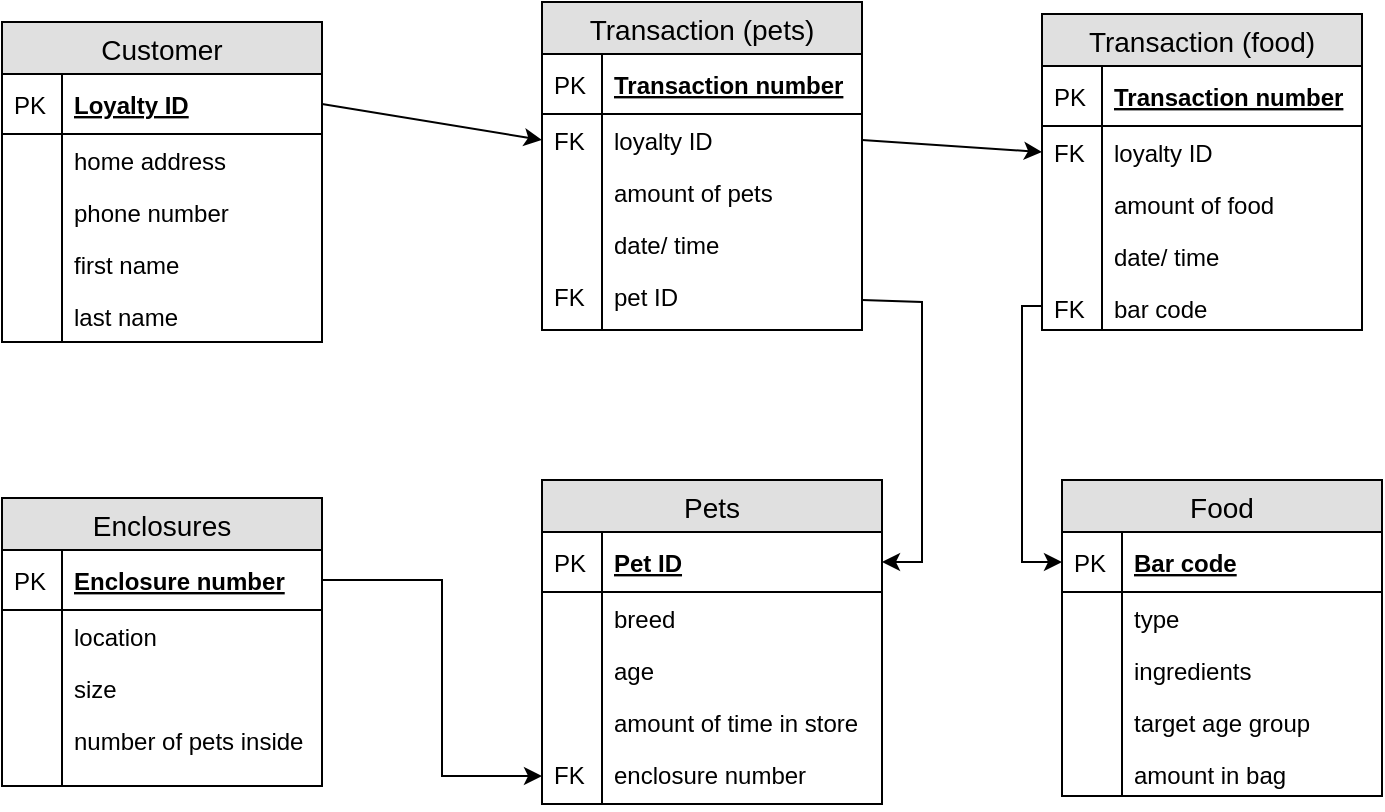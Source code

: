 <mxfile version="12.6.8" type="github">
  <diagram id="C5RBs43oDa-KdzZeNtuy" name="Page-1">
    <mxGraphModel dx="946" dy="662" grid="1" gridSize="10" guides="1" tooltips="1" connect="1" arrows="1" fold="1" page="1" pageScale="1" pageWidth="827" pageHeight="1169" math="0" shadow="0">
      <root>
        <mxCell id="WIyWlLk6GJQsqaUBKTNV-0"/>
        <mxCell id="WIyWlLk6GJQsqaUBKTNV-1" parent="WIyWlLk6GJQsqaUBKTNV-0"/>
        <mxCell id="_W-aGbbJyb8GaxxT5gk7-0" value="Customer" style="swimlane;fontStyle=0;childLayout=stackLayout;horizontal=1;startSize=26;fillColor=#e0e0e0;horizontalStack=0;resizeParent=1;resizeParentMax=0;resizeLast=0;collapsible=1;marginBottom=0;swimlaneFillColor=#ffffff;align=center;fontSize=14;" vertex="1" parent="WIyWlLk6GJQsqaUBKTNV-1">
          <mxGeometry x="30" y="50" width="160" height="160" as="geometry"/>
        </mxCell>
        <mxCell id="_W-aGbbJyb8GaxxT5gk7-1" value="Loyalty ID" style="shape=partialRectangle;top=0;left=0;right=0;bottom=1;align=left;verticalAlign=middle;fillColor=none;spacingLeft=34;spacingRight=4;overflow=hidden;rotatable=0;points=[[0,0.5],[1,0.5]];portConstraint=eastwest;dropTarget=0;fontStyle=5;fontSize=12;" vertex="1" parent="_W-aGbbJyb8GaxxT5gk7-0">
          <mxGeometry y="26" width="160" height="30" as="geometry"/>
        </mxCell>
        <mxCell id="_W-aGbbJyb8GaxxT5gk7-2" value="PK" style="shape=partialRectangle;top=0;left=0;bottom=0;fillColor=none;align=left;verticalAlign=middle;spacingLeft=4;spacingRight=4;overflow=hidden;rotatable=0;points=[];portConstraint=eastwest;part=1;fontSize=12;" vertex="1" connectable="0" parent="_W-aGbbJyb8GaxxT5gk7-1">
          <mxGeometry width="30" height="30" as="geometry"/>
        </mxCell>
        <mxCell id="_W-aGbbJyb8GaxxT5gk7-3" value="home address" style="shape=partialRectangle;top=0;left=0;right=0;bottom=0;align=left;verticalAlign=top;fillColor=none;spacingLeft=34;spacingRight=4;overflow=hidden;rotatable=0;points=[[0,0.5],[1,0.5]];portConstraint=eastwest;dropTarget=0;fontSize=12;" vertex="1" parent="_W-aGbbJyb8GaxxT5gk7-0">
          <mxGeometry y="56" width="160" height="26" as="geometry"/>
        </mxCell>
        <mxCell id="_W-aGbbJyb8GaxxT5gk7-4" value="" style="shape=partialRectangle;top=0;left=0;bottom=0;fillColor=none;align=left;verticalAlign=top;spacingLeft=4;spacingRight=4;overflow=hidden;rotatable=0;points=[];portConstraint=eastwest;part=1;fontSize=12;" vertex="1" connectable="0" parent="_W-aGbbJyb8GaxxT5gk7-3">
          <mxGeometry width="30" height="26" as="geometry"/>
        </mxCell>
        <mxCell id="_W-aGbbJyb8GaxxT5gk7-5" value="phone number" style="shape=partialRectangle;top=0;left=0;right=0;bottom=0;align=left;verticalAlign=top;fillColor=none;spacingLeft=34;spacingRight=4;overflow=hidden;rotatable=0;points=[[0,0.5],[1,0.5]];portConstraint=eastwest;dropTarget=0;fontSize=12;" vertex="1" parent="_W-aGbbJyb8GaxxT5gk7-0">
          <mxGeometry y="82" width="160" height="26" as="geometry"/>
        </mxCell>
        <mxCell id="_W-aGbbJyb8GaxxT5gk7-6" value="" style="shape=partialRectangle;top=0;left=0;bottom=0;fillColor=none;align=left;verticalAlign=top;spacingLeft=4;spacingRight=4;overflow=hidden;rotatable=0;points=[];portConstraint=eastwest;part=1;fontSize=12;" vertex="1" connectable="0" parent="_W-aGbbJyb8GaxxT5gk7-5">
          <mxGeometry width="30" height="26" as="geometry"/>
        </mxCell>
        <mxCell id="_W-aGbbJyb8GaxxT5gk7-7" value="first name" style="shape=partialRectangle;top=0;left=0;right=0;bottom=0;align=left;verticalAlign=top;fillColor=none;spacingLeft=34;spacingRight=4;overflow=hidden;rotatable=0;points=[[0,0.5],[1,0.5]];portConstraint=eastwest;dropTarget=0;fontSize=12;" vertex="1" parent="_W-aGbbJyb8GaxxT5gk7-0">
          <mxGeometry y="108" width="160" height="26" as="geometry"/>
        </mxCell>
        <mxCell id="_W-aGbbJyb8GaxxT5gk7-8" value="" style="shape=partialRectangle;top=0;left=0;bottom=0;fillColor=none;align=left;verticalAlign=top;spacingLeft=4;spacingRight=4;overflow=hidden;rotatable=0;points=[];portConstraint=eastwest;part=1;fontSize=12;" vertex="1" connectable="0" parent="_W-aGbbJyb8GaxxT5gk7-7">
          <mxGeometry width="30" height="26" as="geometry"/>
        </mxCell>
        <mxCell id="_W-aGbbJyb8GaxxT5gk7-9" value="last name&#xa;" style="shape=partialRectangle;top=0;left=0;right=0;bottom=0;align=left;verticalAlign=top;fillColor=none;spacingLeft=34;spacingRight=4;overflow=hidden;rotatable=0;points=[[0,0.5],[1,0.5]];portConstraint=eastwest;dropTarget=0;fontSize=12;" vertex="1" parent="_W-aGbbJyb8GaxxT5gk7-0">
          <mxGeometry y="134" width="160" height="26" as="geometry"/>
        </mxCell>
        <mxCell id="_W-aGbbJyb8GaxxT5gk7-10" value="" style="shape=partialRectangle;top=0;left=0;bottom=0;fillColor=none;align=left;verticalAlign=top;spacingLeft=4;spacingRight=4;overflow=hidden;rotatable=0;points=[];portConstraint=eastwest;part=1;fontSize=12;" vertex="1" connectable="0" parent="_W-aGbbJyb8GaxxT5gk7-9">
          <mxGeometry width="30" height="26.0" as="geometry"/>
        </mxCell>
        <mxCell id="_W-aGbbJyb8GaxxT5gk7-22" value="Transaction (pets)" style="swimlane;fontStyle=0;childLayout=stackLayout;horizontal=1;startSize=26;fillColor=#e0e0e0;horizontalStack=0;resizeParent=1;resizeParentMax=0;resizeLast=0;collapsible=1;marginBottom=0;swimlaneFillColor=#ffffff;align=center;fontSize=14;" vertex="1" parent="WIyWlLk6GJQsqaUBKTNV-1">
          <mxGeometry x="300" y="40" width="160" height="164" as="geometry"/>
        </mxCell>
        <mxCell id="_W-aGbbJyb8GaxxT5gk7-23" value="Transaction number" style="shape=partialRectangle;top=0;left=0;right=0;bottom=1;align=left;verticalAlign=middle;fillColor=none;spacingLeft=34;spacingRight=4;overflow=hidden;rotatable=0;points=[[0,0.5],[1,0.5]];portConstraint=eastwest;dropTarget=0;fontStyle=5;fontSize=12;" vertex="1" parent="_W-aGbbJyb8GaxxT5gk7-22">
          <mxGeometry y="26" width="160" height="30" as="geometry"/>
        </mxCell>
        <mxCell id="_W-aGbbJyb8GaxxT5gk7-24" value="PK" style="shape=partialRectangle;top=0;left=0;bottom=0;fillColor=none;align=left;verticalAlign=middle;spacingLeft=4;spacingRight=4;overflow=hidden;rotatable=0;points=[];portConstraint=eastwest;part=1;fontSize=12;" vertex="1" connectable="0" parent="_W-aGbbJyb8GaxxT5gk7-23">
          <mxGeometry width="30" height="30" as="geometry"/>
        </mxCell>
        <mxCell id="_W-aGbbJyb8GaxxT5gk7-25" value="loyalty ID" style="shape=partialRectangle;top=0;left=0;right=0;bottom=0;align=left;verticalAlign=top;fillColor=none;spacingLeft=34;spacingRight=4;overflow=hidden;rotatable=0;points=[[0,0.5],[1,0.5]];portConstraint=eastwest;dropTarget=0;fontSize=12;" vertex="1" parent="_W-aGbbJyb8GaxxT5gk7-22">
          <mxGeometry y="56" width="160" height="26" as="geometry"/>
        </mxCell>
        <mxCell id="_W-aGbbJyb8GaxxT5gk7-26" value="FK" style="shape=partialRectangle;top=0;left=0;bottom=0;fillColor=none;align=left;verticalAlign=top;spacingLeft=4;spacingRight=4;overflow=hidden;rotatable=0;points=[];portConstraint=eastwest;part=1;fontSize=12;" vertex="1" connectable="0" parent="_W-aGbbJyb8GaxxT5gk7-25">
          <mxGeometry width="30" height="26" as="geometry"/>
        </mxCell>
        <mxCell id="_W-aGbbJyb8GaxxT5gk7-27" value="amount of pets" style="shape=partialRectangle;top=0;left=0;right=0;bottom=0;align=left;verticalAlign=top;fillColor=none;spacingLeft=34;spacingRight=4;overflow=hidden;rotatable=0;points=[[0,0.5],[1,0.5]];portConstraint=eastwest;dropTarget=0;fontSize=12;" vertex="1" parent="_W-aGbbJyb8GaxxT5gk7-22">
          <mxGeometry y="82" width="160" height="26" as="geometry"/>
        </mxCell>
        <mxCell id="_W-aGbbJyb8GaxxT5gk7-28" value="" style="shape=partialRectangle;top=0;left=0;bottom=0;fillColor=none;align=left;verticalAlign=top;spacingLeft=4;spacingRight=4;overflow=hidden;rotatable=0;points=[];portConstraint=eastwest;part=1;fontSize=12;" vertex="1" connectable="0" parent="_W-aGbbJyb8GaxxT5gk7-27">
          <mxGeometry width="30" height="26" as="geometry"/>
        </mxCell>
        <mxCell id="_W-aGbbJyb8GaxxT5gk7-29" value="date/ time" style="shape=partialRectangle;top=0;left=0;right=0;bottom=0;align=left;verticalAlign=top;fillColor=none;spacingLeft=34;spacingRight=4;overflow=hidden;rotatable=0;points=[[0,0.5],[1,0.5]];portConstraint=eastwest;dropTarget=0;fontSize=12;" vertex="1" parent="_W-aGbbJyb8GaxxT5gk7-22">
          <mxGeometry y="108" width="160" height="26" as="geometry"/>
        </mxCell>
        <mxCell id="_W-aGbbJyb8GaxxT5gk7-30" value="" style="shape=partialRectangle;top=0;left=0;bottom=0;fillColor=none;align=left;verticalAlign=top;spacingLeft=4;spacingRight=4;overflow=hidden;rotatable=0;points=[];portConstraint=eastwest;part=1;fontSize=12;" vertex="1" connectable="0" parent="_W-aGbbJyb8GaxxT5gk7-29">
          <mxGeometry width="30" height="26" as="geometry"/>
        </mxCell>
        <mxCell id="_W-aGbbJyb8GaxxT5gk7-31" value="pet ID" style="shape=partialRectangle;top=0;left=0;right=0;bottom=0;align=left;verticalAlign=top;fillColor=none;spacingLeft=34;spacingRight=4;overflow=hidden;rotatable=0;points=[[0,0.5],[1,0.5]];portConstraint=eastwest;dropTarget=0;fontSize=12;" vertex="1" parent="_W-aGbbJyb8GaxxT5gk7-22">
          <mxGeometry y="134" width="160" height="30" as="geometry"/>
        </mxCell>
        <mxCell id="_W-aGbbJyb8GaxxT5gk7-32" value="FK" style="shape=partialRectangle;top=0;left=0;bottom=0;fillColor=none;align=left;verticalAlign=top;spacingLeft=4;spacingRight=4;overflow=hidden;rotatable=0;points=[];portConstraint=eastwest;part=1;fontSize=12;" vertex="1" connectable="0" parent="_W-aGbbJyb8GaxxT5gk7-31">
          <mxGeometry width="30" height="30" as="geometry"/>
        </mxCell>
        <mxCell id="_W-aGbbJyb8GaxxT5gk7-33" value="Food" style="swimlane;fontStyle=0;childLayout=stackLayout;horizontal=1;startSize=26;fillColor=#e0e0e0;horizontalStack=0;resizeParent=1;resizeParentMax=0;resizeLast=0;collapsible=1;marginBottom=0;swimlaneFillColor=#ffffff;align=center;fontSize=14;" vertex="1" parent="WIyWlLk6GJQsqaUBKTNV-1">
          <mxGeometry x="560" y="279" width="160" height="158" as="geometry"/>
        </mxCell>
        <mxCell id="_W-aGbbJyb8GaxxT5gk7-34" value="Bar code" style="shape=partialRectangle;top=0;left=0;right=0;bottom=1;align=left;verticalAlign=middle;fillColor=none;spacingLeft=34;spacingRight=4;overflow=hidden;rotatable=0;points=[[0,0.5],[1,0.5]];portConstraint=eastwest;dropTarget=0;fontStyle=5;fontSize=12;" vertex="1" parent="_W-aGbbJyb8GaxxT5gk7-33">
          <mxGeometry y="26" width="160" height="30" as="geometry"/>
        </mxCell>
        <mxCell id="_W-aGbbJyb8GaxxT5gk7-35" value="PK" style="shape=partialRectangle;top=0;left=0;bottom=0;fillColor=none;align=left;verticalAlign=middle;spacingLeft=4;spacingRight=4;overflow=hidden;rotatable=0;points=[];portConstraint=eastwest;part=1;fontSize=12;" vertex="1" connectable="0" parent="_W-aGbbJyb8GaxxT5gk7-34">
          <mxGeometry width="30" height="30" as="geometry"/>
        </mxCell>
        <mxCell id="_W-aGbbJyb8GaxxT5gk7-36" value="type" style="shape=partialRectangle;top=0;left=0;right=0;bottom=0;align=left;verticalAlign=top;fillColor=none;spacingLeft=34;spacingRight=4;overflow=hidden;rotatable=0;points=[[0,0.5],[1,0.5]];portConstraint=eastwest;dropTarget=0;fontSize=12;" vertex="1" parent="_W-aGbbJyb8GaxxT5gk7-33">
          <mxGeometry y="56" width="160" height="26" as="geometry"/>
        </mxCell>
        <mxCell id="_W-aGbbJyb8GaxxT5gk7-37" value="" style="shape=partialRectangle;top=0;left=0;bottom=0;fillColor=none;align=left;verticalAlign=top;spacingLeft=4;spacingRight=4;overflow=hidden;rotatable=0;points=[];portConstraint=eastwest;part=1;fontSize=12;" vertex="1" connectable="0" parent="_W-aGbbJyb8GaxxT5gk7-36">
          <mxGeometry width="30" height="26" as="geometry"/>
        </mxCell>
        <mxCell id="_W-aGbbJyb8GaxxT5gk7-38" value="ingredients" style="shape=partialRectangle;top=0;left=0;right=0;bottom=0;align=left;verticalAlign=top;fillColor=none;spacingLeft=34;spacingRight=4;overflow=hidden;rotatable=0;points=[[0,0.5],[1,0.5]];portConstraint=eastwest;dropTarget=0;fontSize=12;" vertex="1" parent="_W-aGbbJyb8GaxxT5gk7-33">
          <mxGeometry y="82" width="160" height="26" as="geometry"/>
        </mxCell>
        <mxCell id="_W-aGbbJyb8GaxxT5gk7-39" value="" style="shape=partialRectangle;top=0;left=0;bottom=0;fillColor=none;align=left;verticalAlign=top;spacingLeft=4;spacingRight=4;overflow=hidden;rotatable=0;points=[];portConstraint=eastwest;part=1;fontSize=12;" vertex="1" connectable="0" parent="_W-aGbbJyb8GaxxT5gk7-38">
          <mxGeometry width="30" height="26" as="geometry"/>
        </mxCell>
        <mxCell id="_W-aGbbJyb8GaxxT5gk7-40" value="target age group" style="shape=partialRectangle;top=0;left=0;right=0;bottom=0;align=left;verticalAlign=top;fillColor=none;spacingLeft=34;spacingRight=4;overflow=hidden;rotatable=0;points=[[0,0.5],[1,0.5]];portConstraint=eastwest;dropTarget=0;fontSize=12;" vertex="1" parent="_W-aGbbJyb8GaxxT5gk7-33">
          <mxGeometry y="108" width="160" height="26" as="geometry"/>
        </mxCell>
        <mxCell id="_W-aGbbJyb8GaxxT5gk7-41" value="" style="shape=partialRectangle;top=0;left=0;bottom=0;fillColor=none;align=left;verticalAlign=top;spacingLeft=4;spacingRight=4;overflow=hidden;rotatable=0;points=[];portConstraint=eastwest;part=1;fontSize=12;" vertex="1" connectable="0" parent="_W-aGbbJyb8GaxxT5gk7-40">
          <mxGeometry width="30" height="26" as="geometry"/>
        </mxCell>
        <mxCell id="_W-aGbbJyb8GaxxT5gk7-42" value="amount in bag" style="shape=partialRectangle;top=0;left=0;right=0;bottom=0;align=left;verticalAlign=top;fillColor=none;spacingLeft=34;spacingRight=4;overflow=hidden;rotatable=0;points=[[0,0.5],[1,0.5]];portConstraint=eastwest;dropTarget=0;fontSize=12;" vertex="1" parent="_W-aGbbJyb8GaxxT5gk7-33">
          <mxGeometry y="134" width="160" height="24" as="geometry"/>
        </mxCell>
        <mxCell id="_W-aGbbJyb8GaxxT5gk7-43" value="" style="shape=partialRectangle;top=0;left=0;bottom=0;fillColor=none;align=left;verticalAlign=top;spacingLeft=4;spacingRight=4;overflow=hidden;rotatable=0;points=[];portConstraint=eastwest;part=1;fontSize=12;" vertex="1" connectable="0" parent="_W-aGbbJyb8GaxxT5gk7-42">
          <mxGeometry width="30" height="24" as="geometry"/>
        </mxCell>
        <mxCell id="_W-aGbbJyb8GaxxT5gk7-44" value="Enclosures" style="swimlane;fontStyle=0;childLayout=stackLayout;horizontal=1;startSize=26;fillColor=#e0e0e0;horizontalStack=0;resizeParent=1;resizeParentMax=0;resizeLast=0;collapsible=1;marginBottom=0;swimlaneFillColor=#ffffff;align=center;fontSize=14;" vertex="1" parent="WIyWlLk6GJQsqaUBKTNV-1">
          <mxGeometry x="30" y="288" width="160" height="144" as="geometry"/>
        </mxCell>
        <mxCell id="_W-aGbbJyb8GaxxT5gk7-45" value="Enclosure number" style="shape=partialRectangle;top=0;left=0;right=0;bottom=1;align=left;verticalAlign=middle;fillColor=none;spacingLeft=34;spacingRight=4;overflow=hidden;rotatable=0;points=[[0,0.5],[1,0.5]];portConstraint=eastwest;dropTarget=0;fontStyle=5;fontSize=12;" vertex="1" parent="_W-aGbbJyb8GaxxT5gk7-44">
          <mxGeometry y="26" width="160" height="30" as="geometry"/>
        </mxCell>
        <mxCell id="_W-aGbbJyb8GaxxT5gk7-46" value="PK" style="shape=partialRectangle;top=0;left=0;bottom=0;fillColor=none;align=left;verticalAlign=middle;spacingLeft=4;spacingRight=4;overflow=hidden;rotatable=0;points=[];portConstraint=eastwest;part=1;fontSize=12;" vertex="1" connectable="0" parent="_W-aGbbJyb8GaxxT5gk7-45">
          <mxGeometry width="30" height="30" as="geometry"/>
        </mxCell>
        <mxCell id="_W-aGbbJyb8GaxxT5gk7-47" value="location" style="shape=partialRectangle;top=0;left=0;right=0;bottom=0;align=left;verticalAlign=top;fillColor=none;spacingLeft=34;spacingRight=4;overflow=hidden;rotatable=0;points=[[0,0.5],[1,0.5]];portConstraint=eastwest;dropTarget=0;fontSize=12;" vertex="1" parent="_W-aGbbJyb8GaxxT5gk7-44">
          <mxGeometry y="56" width="160" height="26" as="geometry"/>
        </mxCell>
        <mxCell id="_W-aGbbJyb8GaxxT5gk7-48" value="" style="shape=partialRectangle;top=0;left=0;bottom=0;fillColor=none;align=left;verticalAlign=top;spacingLeft=4;spacingRight=4;overflow=hidden;rotatable=0;points=[];portConstraint=eastwest;part=1;fontSize=12;" vertex="1" connectable="0" parent="_W-aGbbJyb8GaxxT5gk7-47">
          <mxGeometry width="30" height="26" as="geometry"/>
        </mxCell>
        <mxCell id="_W-aGbbJyb8GaxxT5gk7-49" value="size" style="shape=partialRectangle;top=0;left=0;right=0;bottom=0;align=left;verticalAlign=top;fillColor=none;spacingLeft=34;spacingRight=4;overflow=hidden;rotatable=0;points=[[0,0.5],[1,0.5]];portConstraint=eastwest;dropTarget=0;fontSize=12;" vertex="1" parent="_W-aGbbJyb8GaxxT5gk7-44">
          <mxGeometry y="82" width="160" height="26" as="geometry"/>
        </mxCell>
        <mxCell id="_W-aGbbJyb8GaxxT5gk7-50" value="" style="shape=partialRectangle;top=0;left=0;bottom=0;fillColor=none;align=left;verticalAlign=top;spacingLeft=4;spacingRight=4;overflow=hidden;rotatable=0;points=[];portConstraint=eastwest;part=1;fontSize=12;" vertex="1" connectable="0" parent="_W-aGbbJyb8GaxxT5gk7-49">
          <mxGeometry width="30" height="26" as="geometry"/>
        </mxCell>
        <mxCell id="_W-aGbbJyb8GaxxT5gk7-51" value="number of pets inside" style="shape=partialRectangle;top=0;left=0;right=0;bottom=0;align=left;verticalAlign=top;fillColor=none;spacingLeft=34;spacingRight=4;overflow=hidden;rotatable=0;points=[[0,0.5],[1,0.5]];portConstraint=eastwest;dropTarget=0;fontSize=12;" vertex="1" parent="_W-aGbbJyb8GaxxT5gk7-44">
          <mxGeometry y="108" width="160" height="26" as="geometry"/>
        </mxCell>
        <mxCell id="_W-aGbbJyb8GaxxT5gk7-52" value="" style="shape=partialRectangle;top=0;left=0;bottom=0;fillColor=none;align=left;verticalAlign=top;spacingLeft=4;spacingRight=4;overflow=hidden;rotatable=0;points=[];portConstraint=eastwest;part=1;fontSize=12;" vertex="1" connectable="0" parent="_W-aGbbJyb8GaxxT5gk7-51">
          <mxGeometry width="30" height="26" as="geometry"/>
        </mxCell>
        <mxCell id="_W-aGbbJyb8GaxxT5gk7-53" value="" style="shape=partialRectangle;top=0;left=0;right=0;bottom=0;align=left;verticalAlign=top;fillColor=none;spacingLeft=34;spacingRight=4;overflow=hidden;rotatable=0;points=[[0,0.5],[1,0.5]];portConstraint=eastwest;dropTarget=0;fontSize=12;" vertex="1" parent="_W-aGbbJyb8GaxxT5gk7-44">
          <mxGeometry y="134" width="160" height="10" as="geometry"/>
        </mxCell>
        <mxCell id="_W-aGbbJyb8GaxxT5gk7-54" value="" style="shape=partialRectangle;top=0;left=0;bottom=0;fillColor=none;align=left;verticalAlign=top;spacingLeft=4;spacingRight=4;overflow=hidden;rotatable=0;points=[];portConstraint=eastwest;part=1;fontSize=12;" vertex="1" connectable="0" parent="_W-aGbbJyb8GaxxT5gk7-53">
          <mxGeometry width="30" height="10" as="geometry"/>
        </mxCell>
        <mxCell id="_W-aGbbJyb8GaxxT5gk7-55" value="Pets" style="swimlane;fontStyle=0;childLayout=stackLayout;horizontal=1;startSize=26;fillColor=#e0e0e0;horizontalStack=0;resizeParent=1;resizeParentMax=0;resizeLast=0;collapsible=1;marginBottom=0;swimlaneFillColor=#ffffff;align=center;fontSize=14;" vertex="1" parent="WIyWlLk6GJQsqaUBKTNV-1">
          <mxGeometry x="300" y="279" width="170" height="162" as="geometry"/>
        </mxCell>
        <mxCell id="_W-aGbbJyb8GaxxT5gk7-56" value="Pet ID" style="shape=partialRectangle;top=0;left=0;right=0;bottom=1;align=left;verticalAlign=middle;fillColor=none;spacingLeft=34;spacingRight=4;overflow=hidden;rotatable=0;points=[[0,0.5],[1,0.5]];portConstraint=eastwest;dropTarget=0;fontStyle=5;fontSize=12;" vertex="1" parent="_W-aGbbJyb8GaxxT5gk7-55">
          <mxGeometry y="26" width="170" height="30" as="geometry"/>
        </mxCell>
        <mxCell id="_W-aGbbJyb8GaxxT5gk7-57" value="PK" style="shape=partialRectangle;top=0;left=0;bottom=0;fillColor=none;align=left;verticalAlign=middle;spacingLeft=4;spacingRight=4;overflow=hidden;rotatable=0;points=[];portConstraint=eastwest;part=1;fontSize=12;" vertex="1" connectable="0" parent="_W-aGbbJyb8GaxxT5gk7-56">
          <mxGeometry width="30" height="30" as="geometry"/>
        </mxCell>
        <mxCell id="_W-aGbbJyb8GaxxT5gk7-58" value="breed" style="shape=partialRectangle;top=0;left=0;right=0;bottom=0;align=left;verticalAlign=top;fillColor=none;spacingLeft=34;spacingRight=4;overflow=hidden;rotatable=0;points=[[0,0.5],[1,0.5]];portConstraint=eastwest;dropTarget=0;fontSize=12;" vertex="1" parent="_W-aGbbJyb8GaxxT5gk7-55">
          <mxGeometry y="56" width="170" height="26" as="geometry"/>
        </mxCell>
        <mxCell id="_W-aGbbJyb8GaxxT5gk7-59" value="" style="shape=partialRectangle;top=0;left=0;bottom=0;fillColor=none;align=left;verticalAlign=top;spacingLeft=4;spacingRight=4;overflow=hidden;rotatable=0;points=[];portConstraint=eastwest;part=1;fontSize=12;" vertex="1" connectable="0" parent="_W-aGbbJyb8GaxxT5gk7-58">
          <mxGeometry width="30" height="26" as="geometry"/>
        </mxCell>
        <mxCell id="_W-aGbbJyb8GaxxT5gk7-60" value="age" style="shape=partialRectangle;top=0;left=0;right=0;bottom=0;align=left;verticalAlign=top;fillColor=none;spacingLeft=34;spacingRight=4;overflow=hidden;rotatable=0;points=[[0,0.5],[1,0.5]];portConstraint=eastwest;dropTarget=0;fontSize=12;" vertex="1" parent="_W-aGbbJyb8GaxxT5gk7-55">
          <mxGeometry y="82" width="170" height="26" as="geometry"/>
        </mxCell>
        <mxCell id="_W-aGbbJyb8GaxxT5gk7-61" value="" style="shape=partialRectangle;top=0;left=0;bottom=0;fillColor=none;align=left;verticalAlign=top;spacingLeft=4;spacingRight=4;overflow=hidden;rotatable=0;points=[];portConstraint=eastwest;part=1;fontSize=12;" vertex="1" connectable="0" parent="_W-aGbbJyb8GaxxT5gk7-60">
          <mxGeometry width="30" height="26" as="geometry"/>
        </mxCell>
        <mxCell id="_W-aGbbJyb8GaxxT5gk7-62" value="amount of time in store" style="shape=partialRectangle;top=0;left=0;right=0;bottom=0;align=left;verticalAlign=top;fillColor=none;spacingLeft=34;spacingRight=4;overflow=hidden;rotatable=0;points=[[0,0.5],[1,0.5]];portConstraint=eastwest;dropTarget=0;fontSize=12;" vertex="1" parent="_W-aGbbJyb8GaxxT5gk7-55">
          <mxGeometry y="108" width="170" height="26" as="geometry"/>
        </mxCell>
        <mxCell id="_W-aGbbJyb8GaxxT5gk7-63" value="" style="shape=partialRectangle;top=0;left=0;bottom=0;fillColor=none;align=left;verticalAlign=top;spacingLeft=4;spacingRight=4;overflow=hidden;rotatable=0;points=[];portConstraint=eastwest;part=1;fontSize=12;" vertex="1" connectable="0" parent="_W-aGbbJyb8GaxxT5gk7-62">
          <mxGeometry width="30" height="26" as="geometry"/>
        </mxCell>
        <mxCell id="_W-aGbbJyb8GaxxT5gk7-64" value="enclosure number" style="shape=partialRectangle;top=0;left=0;right=0;bottom=0;align=left;verticalAlign=top;fillColor=none;spacingLeft=34;spacingRight=4;overflow=hidden;rotatable=0;points=[[0,0.5],[1,0.5]];portConstraint=eastwest;dropTarget=0;fontSize=12;" vertex="1" parent="_W-aGbbJyb8GaxxT5gk7-55">
          <mxGeometry y="134" width="170" height="28" as="geometry"/>
        </mxCell>
        <mxCell id="_W-aGbbJyb8GaxxT5gk7-65" value="FK" style="shape=partialRectangle;top=0;left=0;bottom=0;fillColor=none;align=left;verticalAlign=top;spacingLeft=4;spacingRight=4;overflow=hidden;rotatable=0;points=[];portConstraint=eastwest;part=1;fontSize=12;" vertex="1" connectable="0" parent="_W-aGbbJyb8GaxxT5gk7-64">
          <mxGeometry width="30" height="28" as="geometry"/>
        </mxCell>
        <mxCell id="_W-aGbbJyb8GaxxT5gk7-69" value="" style="endArrow=classic;html=1;exitX=1;exitY=0.5;exitDx=0;exitDy=0;entryX=0;entryY=0.5;entryDx=0;entryDy=0;" edge="1" parent="WIyWlLk6GJQsqaUBKTNV-1" source="_W-aGbbJyb8GaxxT5gk7-1" target="_W-aGbbJyb8GaxxT5gk7-25">
          <mxGeometry width="50" height="50" relative="1" as="geometry">
            <mxPoint x="30" y="540" as="sourcePoint"/>
            <mxPoint x="80" y="490" as="targetPoint"/>
          </mxGeometry>
        </mxCell>
        <mxCell id="_W-aGbbJyb8GaxxT5gk7-70" value="" style="endArrow=classic;html=1;exitX=1;exitY=0.5;exitDx=0;exitDy=0;entryX=0;entryY=0.5;entryDx=0;entryDy=0;" edge="1" parent="WIyWlLk6GJQsqaUBKTNV-1" source="_W-aGbbJyb8GaxxT5gk7-25" target="_W-aGbbJyb8GaxxT5gk7-77">
          <mxGeometry width="50" height="50" relative="1" as="geometry">
            <mxPoint x="30" y="540" as="sourcePoint"/>
            <mxPoint x="80" y="490" as="targetPoint"/>
          </mxGeometry>
        </mxCell>
        <mxCell id="_W-aGbbJyb8GaxxT5gk7-73" value="" style="endArrow=classic;html=1;exitX=1;exitY=0.5;exitDx=0;exitDy=0;entryX=1;entryY=0.5;entryDx=0;entryDy=0;rounded=0;" edge="1" parent="WIyWlLk6GJQsqaUBKTNV-1" source="_W-aGbbJyb8GaxxT5gk7-31" target="_W-aGbbJyb8GaxxT5gk7-56">
          <mxGeometry width="50" height="50" relative="1" as="geometry">
            <mxPoint x="30" y="540" as="sourcePoint"/>
            <mxPoint x="80" y="490" as="targetPoint"/>
            <Array as="points">
              <mxPoint x="490" y="190"/>
              <mxPoint x="490" y="250"/>
              <mxPoint x="490" y="320"/>
            </Array>
          </mxGeometry>
        </mxCell>
        <mxCell id="_W-aGbbJyb8GaxxT5gk7-74" value="Transaction (food)" style="swimlane;fontStyle=0;childLayout=stackLayout;horizontal=1;startSize=26;fillColor=#e0e0e0;horizontalStack=0;resizeParent=1;resizeParentMax=0;resizeLast=0;collapsible=1;marginBottom=0;swimlaneFillColor=#ffffff;align=center;fontSize=14;" vertex="1" parent="WIyWlLk6GJQsqaUBKTNV-1">
          <mxGeometry x="550" y="46" width="160" height="158" as="geometry"/>
        </mxCell>
        <mxCell id="_W-aGbbJyb8GaxxT5gk7-75" value="Transaction number" style="shape=partialRectangle;top=0;left=0;right=0;bottom=1;align=left;verticalAlign=middle;fillColor=none;spacingLeft=34;spacingRight=4;overflow=hidden;rotatable=0;points=[[0,0.5],[1,0.5]];portConstraint=eastwest;dropTarget=0;fontStyle=5;fontSize=12;" vertex="1" parent="_W-aGbbJyb8GaxxT5gk7-74">
          <mxGeometry y="26" width="160" height="30" as="geometry"/>
        </mxCell>
        <mxCell id="_W-aGbbJyb8GaxxT5gk7-76" value="PK" style="shape=partialRectangle;top=0;left=0;bottom=0;fillColor=none;align=left;verticalAlign=middle;spacingLeft=4;spacingRight=4;overflow=hidden;rotatable=0;points=[];portConstraint=eastwest;part=1;fontSize=12;" vertex="1" connectable="0" parent="_W-aGbbJyb8GaxxT5gk7-75">
          <mxGeometry width="30" height="30" as="geometry"/>
        </mxCell>
        <mxCell id="_W-aGbbJyb8GaxxT5gk7-77" value="loyalty ID" style="shape=partialRectangle;top=0;left=0;right=0;bottom=0;align=left;verticalAlign=top;fillColor=none;spacingLeft=34;spacingRight=4;overflow=hidden;rotatable=0;points=[[0,0.5],[1,0.5]];portConstraint=eastwest;dropTarget=0;fontSize=12;" vertex="1" parent="_W-aGbbJyb8GaxxT5gk7-74">
          <mxGeometry y="56" width="160" height="26" as="geometry"/>
        </mxCell>
        <mxCell id="_W-aGbbJyb8GaxxT5gk7-78" value="FK" style="shape=partialRectangle;top=0;left=0;bottom=0;fillColor=none;align=left;verticalAlign=top;spacingLeft=4;spacingRight=4;overflow=hidden;rotatable=0;points=[];portConstraint=eastwest;part=1;fontSize=12;" vertex="1" connectable="0" parent="_W-aGbbJyb8GaxxT5gk7-77">
          <mxGeometry width="30" height="26" as="geometry"/>
        </mxCell>
        <mxCell id="_W-aGbbJyb8GaxxT5gk7-79" value="amount of food" style="shape=partialRectangle;top=0;left=0;right=0;bottom=0;align=left;verticalAlign=top;fillColor=none;spacingLeft=34;spacingRight=4;overflow=hidden;rotatable=0;points=[[0,0.5],[1,0.5]];portConstraint=eastwest;dropTarget=0;fontSize=12;" vertex="1" parent="_W-aGbbJyb8GaxxT5gk7-74">
          <mxGeometry y="82" width="160" height="26" as="geometry"/>
        </mxCell>
        <mxCell id="_W-aGbbJyb8GaxxT5gk7-80" value="" style="shape=partialRectangle;top=0;left=0;bottom=0;fillColor=none;align=left;verticalAlign=top;spacingLeft=4;spacingRight=4;overflow=hidden;rotatable=0;points=[];portConstraint=eastwest;part=1;fontSize=12;" vertex="1" connectable="0" parent="_W-aGbbJyb8GaxxT5gk7-79">
          <mxGeometry width="30" height="26" as="geometry"/>
        </mxCell>
        <mxCell id="_W-aGbbJyb8GaxxT5gk7-81" value="date/ time" style="shape=partialRectangle;top=0;left=0;right=0;bottom=0;align=left;verticalAlign=top;fillColor=none;spacingLeft=34;spacingRight=4;overflow=hidden;rotatable=0;points=[[0,0.5],[1,0.5]];portConstraint=eastwest;dropTarget=0;fontSize=12;" vertex="1" parent="_W-aGbbJyb8GaxxT5gk7-74">
          <mxGeometry y="108" width="160" height="26" as="geometry"/>
        </mxCell>
        <mxCell id="_W-aGbbJyb8GaxxT5gk7-82" value="" style="shape=partialRectangle;top=0;left=0;bottom=0;fillColor=none;align=left;verticalAlign=top;spacingLeft=4;spacingRight=4;overflow=hidden;rotatable=0;points=[];portConstraint=eastwest;part=1;fontSize=12;" vertex="1" connectable="0" parent="_W-aGbbJyb8GaxxT5gk7-81">
          <mxGeometry width="30" height="26" as="geometry"/>
        </mxCell>
        <mxCell id="_W-aGbbJyb8GaxxT5gk7-83" value="bar code" style="shape=partialRectangle;top=0;left=0;right=0;bottom=0;align=left;verticalAlign=top;fillColor=none;spacingLeft=34;spacingRight=4;overflow=hidden;rotatable=0;points=[[0,0.5],[1,0.5]];portConstraint=eastwest;dropTarget=0;fontSize=12;" vertex="1" parent="_W-aGbbJyb8GaxxT5gk7-74">
          <mxGeometry y="134" width="160" height="24" as="geometry"/>
        </mxCell>
        <mxCell id="_W-aGbbJyb8GaxxT5gk7-84" value="FK" style="shape=partialRectangle;top=0;left=0;bottom=0;fillColor=none;align=left;verticalAlign=top;spacingLeft=4;spacingRight=4;overflow=hidden;rotatable=0;points=[];portConstraint=eastwest;part=1;fontSize=12;" vertex="1" connectable="0" parent="_W-aGbbJyb8GaxxT5gk7-83">
          <mxGeometry width="30" height="24" as="geometry"/>
        </mxCell>
        <mxCell id="_W-aGbbJyb8GaxxT5gk7-87" value="" style="endArrow=classic;html=1;entryX=0;entryY=0.5;entryDx=0;entryDy=0;exitX=1;exitY=0.5;exitDx=0;exitDy=0;rounded=0;" edge="1" parent="WIyWlLk6GJQsqaUBKTNV-1" source="_W-aGbbJyb8GaxxT5gk7-45" target="_W-aGbbJyb8GaxxT5gk7-64">
          <mxGeometry width="50" height="50" relative="1" as="geometry">
            <mxPoint x="30" y="510" as="sourcePoint"/>
            <mxPoint x="80" y="460" as="targetPoint"/>
            <Array as="points">
              <mxPoint x="250" y="329"/>
              <mxPoint x="250" y="427"/>
            </Array>
          </mxGeometry>
        </mxCell>
        <mxCell id="_W-aGbbJyb8GaxxT5gk7-89" value="" style="endArrow=classic;html=1;exitX=0;exitY=0.5;exitDx=0;exitDy=0;entryX=0;entryY=0.5;entryDx=0;entryDy=0;rounded=0;" edge="1" parent="WIyWlLk6GJQsqaUBKTNV-1" source="_W-aGbbJyb8GaxxT5gk7-83" target="_W-aGbbJyb8GaxxT5gk7-34">
          <mxGeometry width="50" height="50" relative="1" as="geometry">
            <mxPoint x="30" y="510" as="sourcePoint"/>
            <mxPoint x="80" y="460" as="targetPoint"/>
            <Array as="points">
              <mxPoint x="540" y="192"/>
              <mxPoint x="540" y="320"/>
            </Array>
          </mxGeometry>
        </mxCell>
      </root>
    </mxGraphModel>
  </diagram>
</mxfile>
